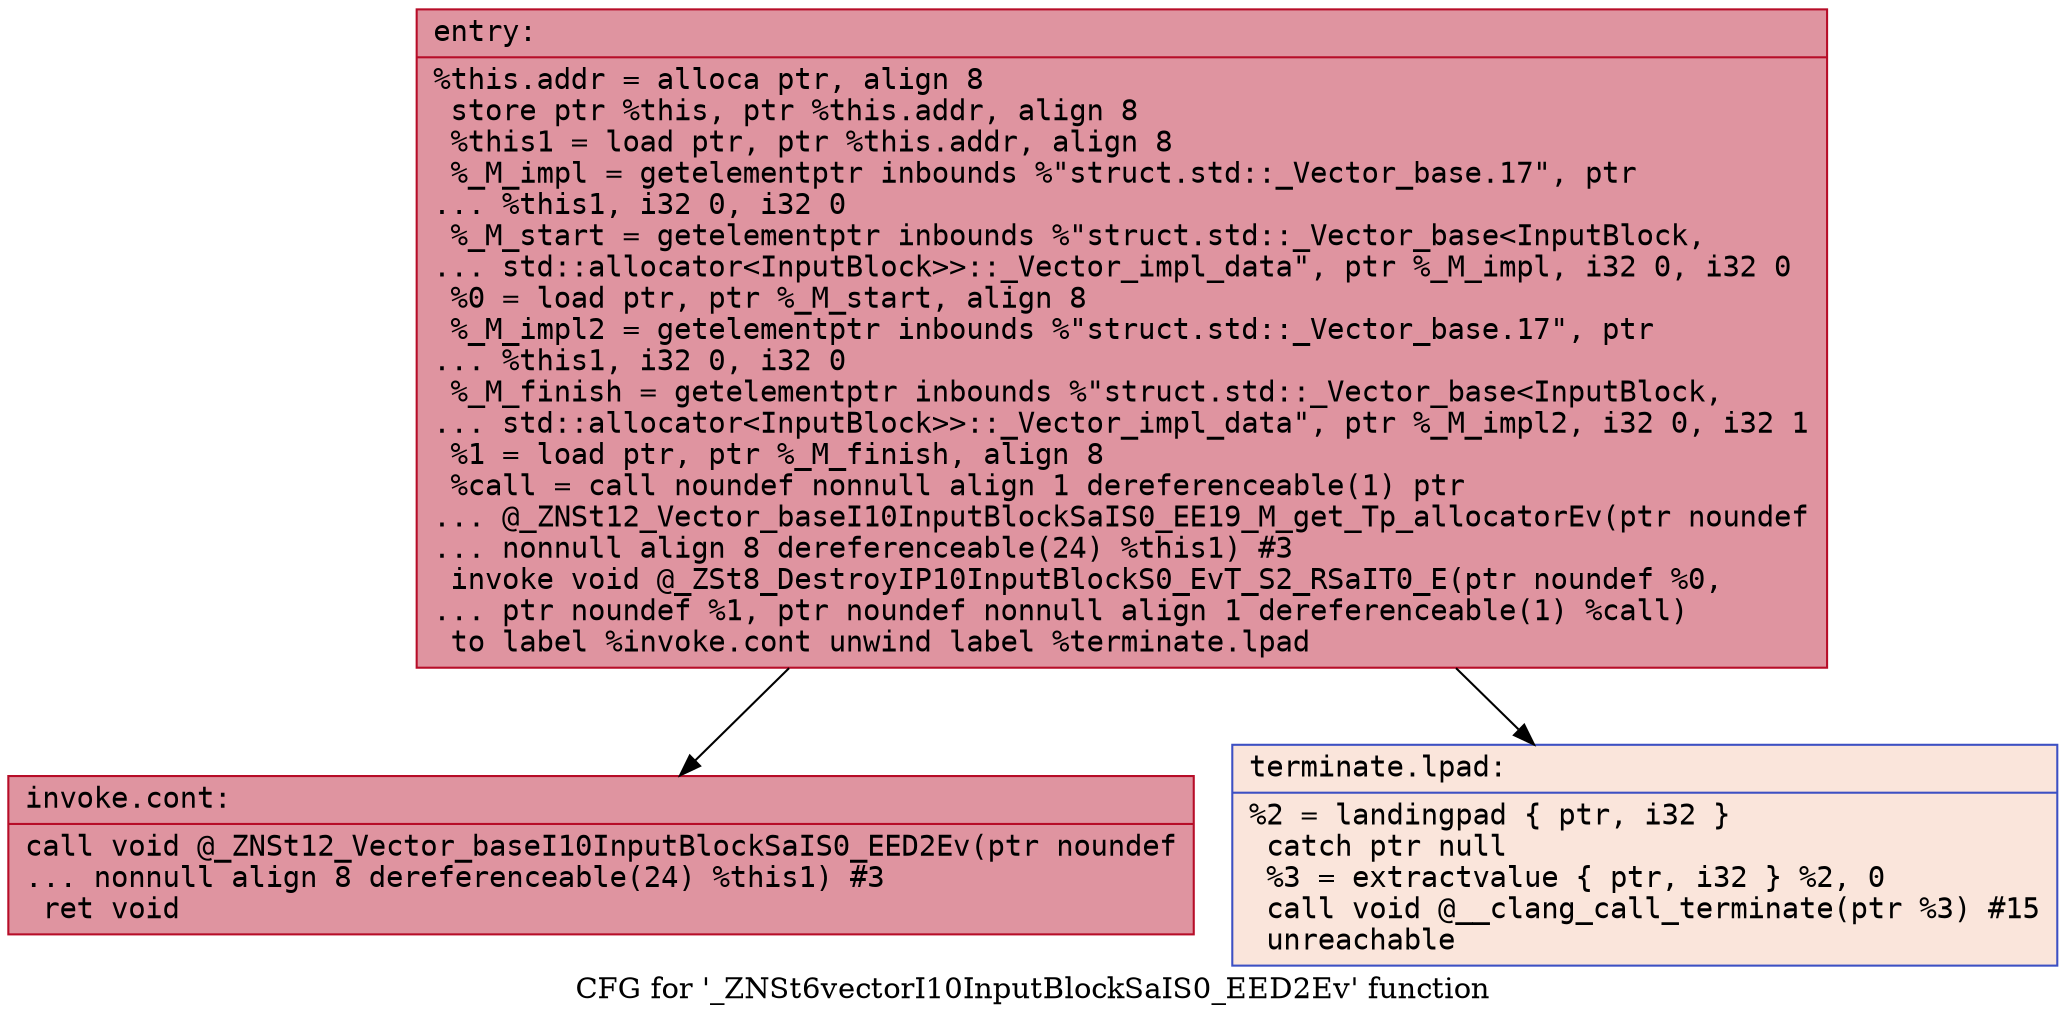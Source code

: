 digraph "CFG for '_ZNSt6vectorI10InputBlockSaIS0_EED2Ev' function" {
	label="CFG for '_ZNSt6vectorI10InputBlockSaIS0_EED2Ev' function";

	Node0x562c4e546990 [shape=record,color="#b70d28ff", style=filled, fillcolor="#b70d2870" fontname="Courier",label="{entry:\l|  %this.addr = alloca ptr, align 8\l  store ptr %this, ptr %this.addr, align 8\l  %this1 = load ptr, ptr %this.addr, align 8\l  %_M_impl = getelementptr inbounds %\"struct.std::_Vector_base.17\", ptr\l... %this1, i32 0, i32 0\l  %_M_start = getelementptr inbounds %\"struct.std::_Vector_base\<InputBlock,\l... std::allocator\<InputBlock\>\>::_Vector_impl_data\", ptr %_M_impl, i32 0, i32 0\l  %0 = load ptr, ptr %_M_start, align 8\l  %_M_impl2 = getelementptr inbounds %\"struct.std::_Vector_base.17\", ptr\l... %this1, i32 0, i32 0\l  %_M_finish = getelementptr inbounds %\"struct.std::_Vector_base\<InputBlock,\l... std::allocator\<InputBlock\>\>::_Vector_impl_data\", ptr %_M_impl2, i32 0, i32 1\l  %1 = load ptr, ptr %_M_finish, align 8\l  %call = call noundef nonnull align 1 dereferenceable(1) ptr\l... @_ZNSt12_Vector_baseI10InputBlockSaIS0_EE19_M_get_Tp_allocatorEv(ptr noundef\l... nonnull align 8 dereferenceable(24) %this1) #3\l  invoke void @_ZSt8_DestroyIP10InputBlockS0_EvT_S2_RSaIT0_E(ptr noundef %0,\l... ptr noundef %1, ptr noundef nonnull align 1 dereferenceable(1) %call)\l          to label %invoke.cont unwind label %terminate.lpad\l}"];
	Node0x562c4e546990 -> Node0x562c4e548bc0[tooltip="entry -> invoke.cont\nProbability 100.00%" ];
	Node0x562c4e546990 -> Node0x562c4e548e60[tooltip="entry -> terminate.lpad\nProbability 0.00%" ];
	Node0x562c4e548bc0 [shape=record,color="#b70d28ff", style=filled, fillcolor="#b70d2870" fontname="Courier",label="{invoke.cont:\l|  call void @_ZNSt12_Vector_baseI10InputBlockSaIS0_EED2Ev(ptr noundef\l... nonnull align 8 dereferenceable(24) %this1) #3\l  ret void\l}"];
	Node0x562c4e548e60 [shape=record,color="#3d50c3ff", style=filled, fillcolor="#f4c5ad70" fontname="Courier",label="{terminate.lpad:\l|  %2 = landingpad \{ ptr, i32 \}\l          catch ptr null\l  %3 = extractvalue \{ ptr, i32 \} %2, 0\l  call void @__clang_call_terminate(ptr %3) #15\l  unreachable\l}"];
}
